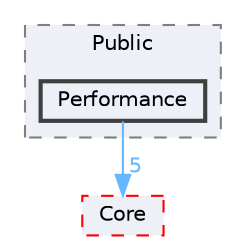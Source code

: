 digraph "Performance"
{
 // INTERACTIVE_SVG=YES
 // LATEX_PDF_SIZE
  bgcolor="transparent";
  edge [fontname=Helvetica,fontsize=10,labelfontname=Helvetica,labelfontsize=10];
  node [fontname=Helvetica,fontsize=10,shape=box,height=0.2,width=0.4];
  compound=true
  subgraph clusterdir_1d06a51bfc871a6a1823440d0d72725c {
    graph [ bgcolor="#edf0f7", pencolor="grey50", label="Public", fontname=Helvetica,fontsize=10 style="filled,dashed", URL="dir_1d06a51bfc871a6a1823440d0d72725c.html",tooltip=""]
  dir_828390d602fc486b5de66dbb0538affe [label="Performance", fillcolor="#edf0f7", color="grey25", style="filled,bold", URL="dir_828390d602fc486b5de66dbb0538affe.html",tooltip=""];
  }
  dir_0e6cddcc9caa1238c7f3774224afaa45 [label="Core", fillcolor="#edf0f7", color="red", style="filled,dashed", URL="dir_0e6cddcc9caa1238c7f3774224afaa45.html",tooltip=""];
  dir_828390d602fc486b5de66dbb0538affe->dir_0e6cddcc9caa1238c7f3774224afaa45 [headlabel="5", labeldistance=1.5 headhref="dir_000729_000266.html" href="dir_000729_000266.html" color="steelblue1" fontcolor="steelblue1"];
}
